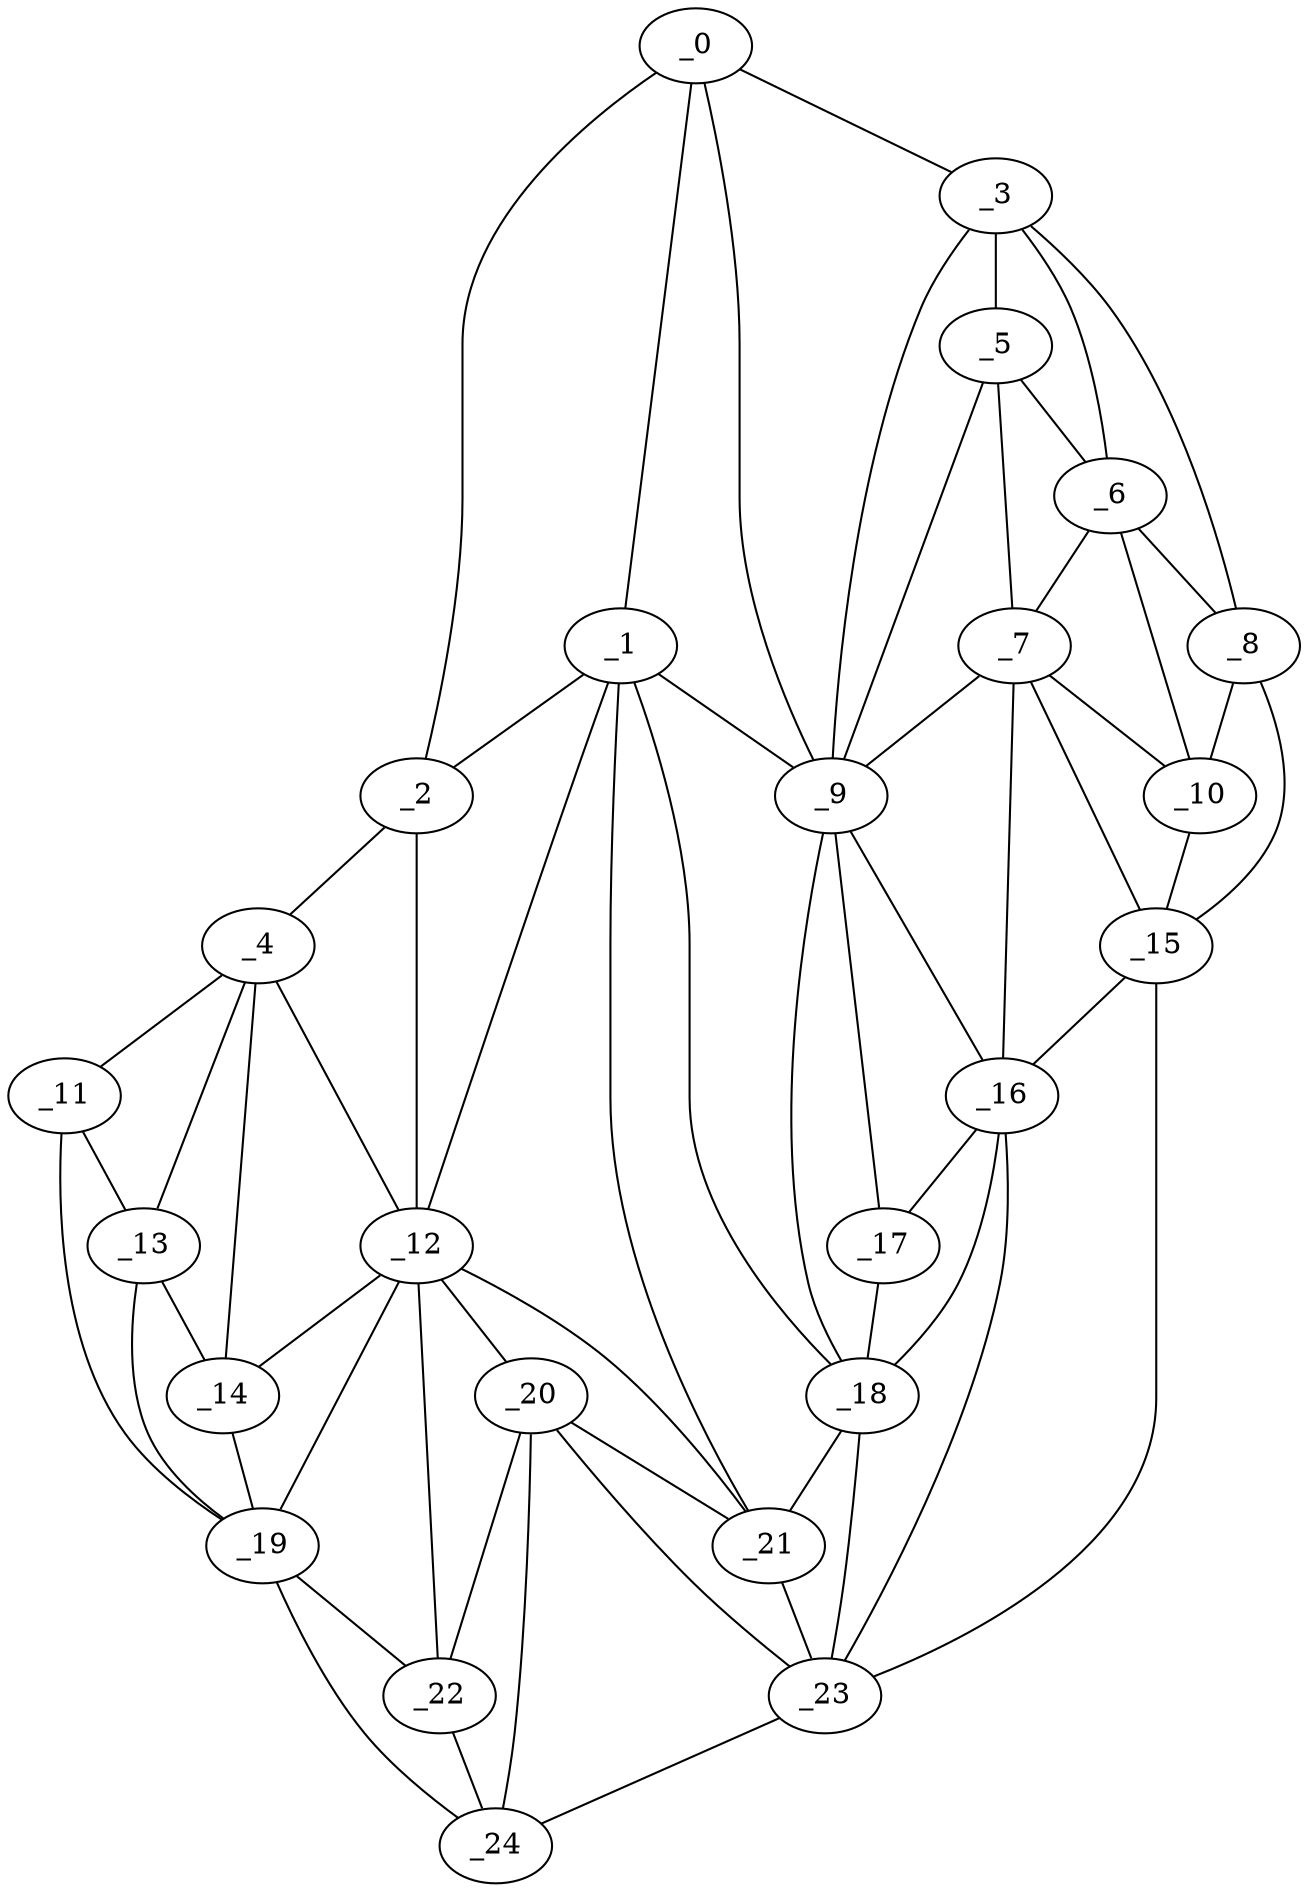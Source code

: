 graph "obj14__270.gxl" {
	_0	 [x=32,
		y=71];
	_1	 [x=39,
		y=59];
	_0 -- _1	 [valence=2];
	_2	 [x=49,
		y=26];
	_0 -- _2	 [valence=1];
	_3	 [x=59,
		y=106];
	_0 -- _3	 [valence=1];
	_9	 [x=79,
		y=94];
	_0 -- _9	 [valence=1];
	_1 -- _2	 [valence=1];
	_1 -- _9	 [valence=2];
	_12	 [x=82,
		y=30];
	_1 -- _12	 [valence=1];
	_18	 [x=92,
		y=76];
	_1 -- _18	 [valence=2];
	_21	 [x=95,
		y=60];
	_1 -- _21	 [valence=2];
	_4	 [x=61,
		y=17];
	_2 -- _4	 [valence=1];
	_2 -- _12	 [valence=2];
	_5	 [x=69,
		y=106];
	_3 -- _5	 [valence=1];
	_6	 [x=74,
		y=116];
	_3 -- _6	 [valence=1];
	_8	 [x=76,
		y=124];
	_3 -- _8	 [valence=1];
	_3 -- _9	 [valence=2];
	_11	 [x=81,
		y=3];
	_4 -- _11	 [valence=1];
	_4 -- _12	 [valence=2];
	_13	 [x=84,
		y=14];
	_4 -- _13	 [valence=2];
	_14	 [x=84,
		y=23];
	_4 -- _14	 [valence=1];
	_5 -- _6	 [valence=2];
	_7	 [x=76,
		y=111];
	_5 -- _7	 [valence=2];
	_5 -- _9	 [valence=1];
	_6 -- _7	 [valence=1];
	_6 -- _8	 [valence=2];
	_10	 [x=80,
		y=119];
	_6 -- _10	 [valence=1];
	_7 -- _9	 [valence=1];
	_7 -- _10	 [valence=2];
	_15	 [x=84,
		y=117];
	_7 -- _15	 [valence=2];
	_16	 [x=86,
		y=107];
	_7 -- _16	 [valence=2];
	_8 -- _10	 [valence=1];
	_8 -- _15	 [valence=1];
	_9 -- _16	 [valence=2];
	_17	 [x=90,
		y=84];
	_9 -- _17	 [valence=2];
	_9 -- _18	 [valence=1];
	_10 -- _15	 [valence=2];
	_11 -- _13	 [valence=2];
	_19	 [x=93,
		y=24];
	_11 -- _19	 [valence=1];
	_12 -- _14	 [valence=2];
	_12 -- _19	 [valence=2];
	_20	 [x=95,
		y=43];
	_12 -- _20	 [valence=2];
	_12 -- _21	 [valence=2];
	_22	 [x=98,
		y=34];
	_12 -- _22	 [valence=1];
	_13 -- _14	 [valence=2];
	_13 -- _19	 [valence=2];
	_14 -- _19	 [valence=1];
	_15 -- _16	 [valence=1];
	_23	 [x=100,
		y=47];
	_15 -- _23	 [valence=1];
	_16 -- _17	 [valence=1];
	_16 -- _18	 [valence=2];
	_16 -- _23	 [valence=2];
	_17 -- _18	 [valence=2];
	_18 -- _21	 [valence=2];
	_18 -- _23	 [valence=1];
	_19 -- _22	 [valence=2];
	_24	 [x=101,
		y=38];
	_19 -- _24	 [valence=1];
	_20 -- _21	 [valence=1];
	_20 -- _22	 [valence=2];
	_20 -- _23	 [valence=2];
	_20 -- _24	 [valence=2];
	_21 -- _23	 [valence=2];
	_22 -- _24	 [valence=1];
	_23 -- _24	 [valence=1];
}
